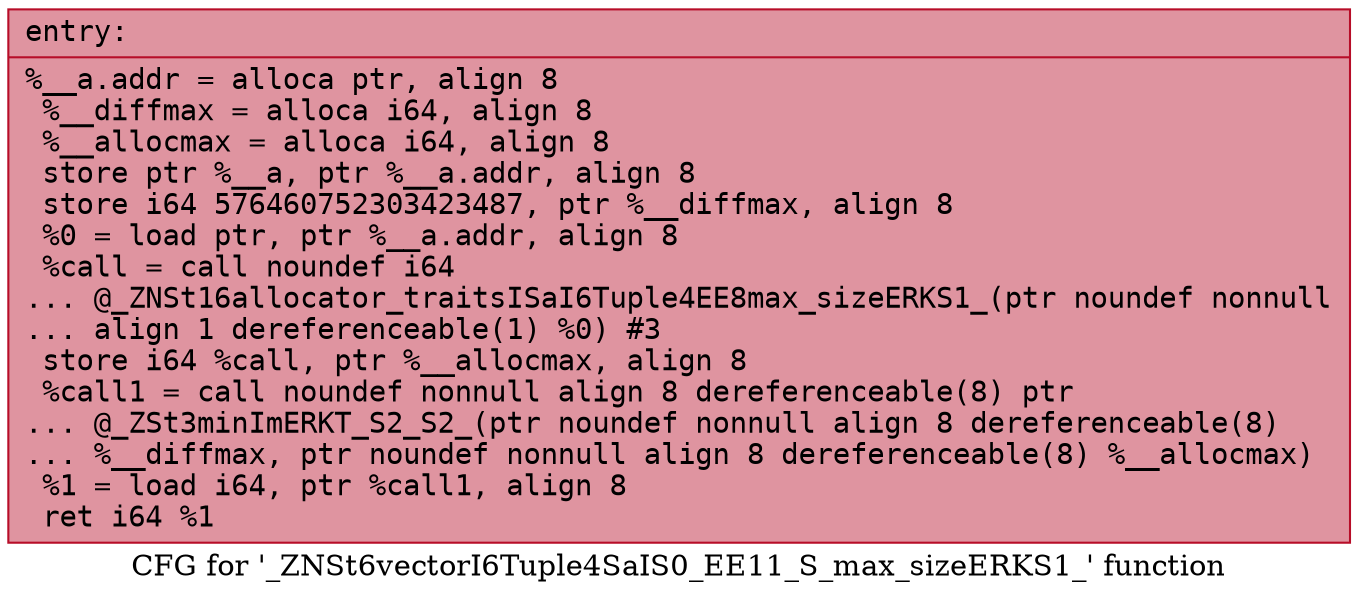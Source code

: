 digraph "CFG for '_ZNSt6vectorI6Tuple4SaIS0_EE11_S_max_sizeERKS1_' function" {
	label="CFG for '_ZNSt6vectorI6Tuple4SaIS0_EE11_S_max_sizeERKS1_' function";

	Node0x55c6063c9650 [shape=record,color="#b70d28ff", style=filled, fillcolor="#b70d2870" fontname="Courier",label="{entry:\l|  %__a.addr = alloca ptr, align 8\l  %__diffmax = alloca i64, align 8\l  %__allocmax = alloca i64, align 8\l  store ptr %__a, ptr %__a.addr, align 8\l  store i64 576460752303423487, ptr %__diffmax, align 8\l  %0 = load ptr, ptr %__a.addr, align 8\l  %call = call noundef i64\l... @_ZNSt16allocator_traitsISaI6Tuple4EE8max_sizeERKS1_(ptr noundef nonnull\l... align 1 dereferenceable(1) %0) #3\l  store i64 %call, ptr %__allocmax, align 8\l  %call1 = call noundef nonnull align 8 dereferenceable(8) ptr\l... @_ZSt3minImERKT_S2_S2_(ptr noundef nonnull align 8 dereferenceable(8)\l... %__diffmax, ptr noundef nonnull align 8 dereferenceable(8) %__allocmax)\l  %1 = load i64, ptr %call1, align 8\l  ret i64 %1\l}"];
}
